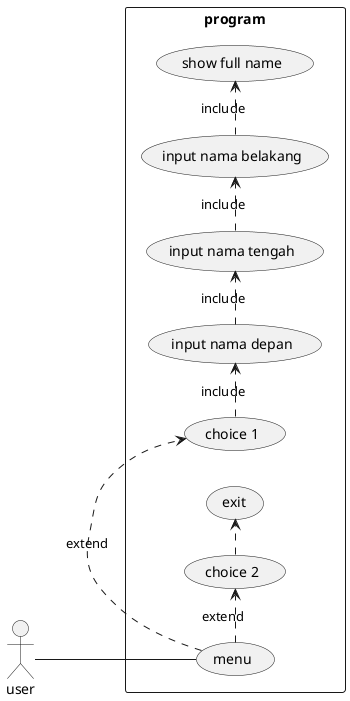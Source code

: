 @startuml sample

left to right direction

actor user
rectangle program{
    user -- (menu)
    (menu) .> (choice 1) : extend
    (menu) .> (choice 2) : extend
    (choice 2) .> (exit)
    (choice 1) .> (input nama depan) :include
    (input nama depan) ._> (input nama tengah) :include
    (input nama tengah) ._> (input nama belakang) :include
    (input nama belakang) ._> (show full name) :include
}
@enduml